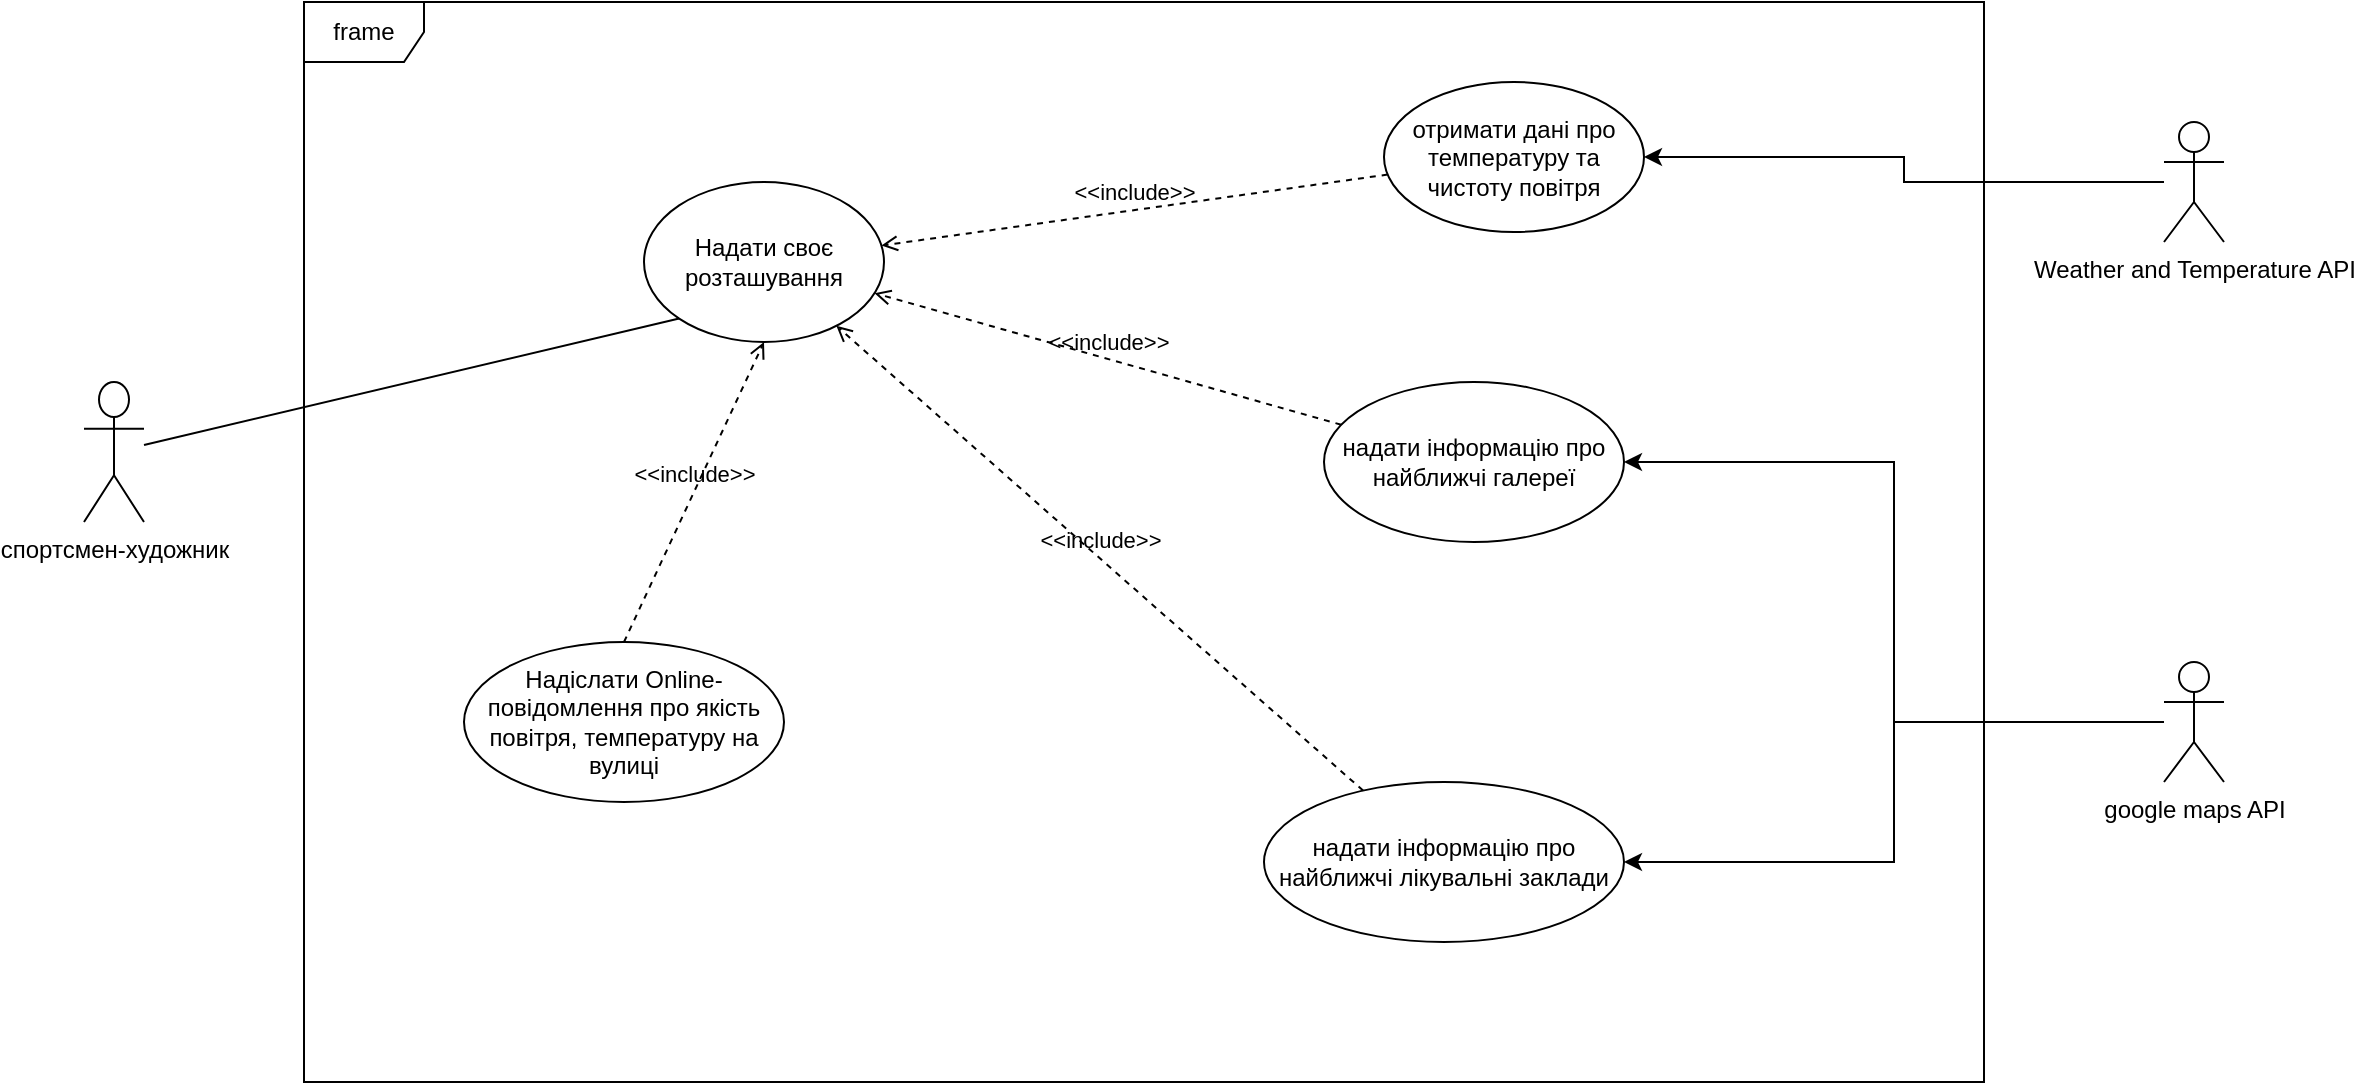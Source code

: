 <mxfile version="13.7.9" type="device"><diagram id="VdUXqcxl2JycAPXv4gXY" name="Страница 1"><mxGraphModel dx="1422" dy="822" grid="1" gridSize="10" guides="1" tooltips="1" connect="1" arrows="1" fold="1" page="1" pageScale="1" pageWidth="827" pageHeight="1169" math="0" shadow="0"><root><mxCell id="0"/><mxCell id="1" parent="0"/><mxCell id="aoyUcqmxxvZJz4PrmxLE-1" value="frame" style="shape=umlFrame;whiteSpace=wrap;html=1;" vertex="1" parent="1"><mxGeometry x="230" y="380" width="840" height="540" as="geometry"/></mxCell><mxCell id="aoyUcqmxxvZJz4PrmxLE-10" value="спортсмен-художник" style="shape=umlActor;verticalLabelPosition=bottom;verticalAlign=top;html=1;outlineConnect=0;" vertex="1" parent="1"><mxGeometry x="120" y="570" width="30" height="70" as="geometry"/></mxCell><mxCell id="aoyUcqmxxvZJz4PrmxLE-12" value="Надати своє&lt;br&gt;розташування" style="ellipse;whiteSpace=wrap;html=1;" vertex="1" parent="1"><mxGeometry x="400" y="470" width="120" height="80" as="geometry"/></mxCell><mxCell id="aoyUcqmxxvZJz4PrmxLE-13" value="отримати дані про температуру та чистоту повітря" style="ellipse;whiteSpace=wrap;html=1;" vertex="1" parent="1"><mxGeometry x="770" y="420" width="130" height="75" as="geometry"/></mxCell><mxCell id="aoyUcqmxxvZJz4PrmxLE-14" value="надати інформацію про найближчі галереї" style="ellipse;whiteSpace=wrap;html=1;" vertex="1" parent="1"><mxGeometry x="740" y="570" width="150" height="80" as="geometry"/></mxCell><mxCell id="aoyUcqmxxvZJz4PrmxLE-15" value="надати інформацію про найближчі лікувальні заклади" style="ellipse;whiteSpace=wrap;html=1;" vertex="1" parent="1"><mxGeometry x="710" y="770" width="180" height="80" as="geometry"/></mxCell><mxCell id="aoyUcqmxxvZJz4PrmxLE-19" value="" style="endArrow=none;html=1;entryX=0;entryY=1;entryDx=0;entryDy=0;" edge="1" parent="1" source="aoyUcqmxxvZJz4PrmxLE-10" target="aoyUcqmxxvZJz4PrmxLE-12"><mxGeometry width="50" height="50" relative="1" as="geometry"><mxPoint x="680" y="640" as="sourcePoint"/><mxPoint x="730" y="590" as="targetPoint"/></mxGeometry></mxCell><mxCell id="aoyUcqmxxvZJz4PrmxLE-20" value="Надіслати Online-повідомлення про якість повітря, температуру на вулиці" style="ellipse;whiteSpace=wrap;html=1;" vertex="1" parent="1"><mxGeometry x="310" y="700" width="160" height="80" as="geometry"/></mxCell><mxCell id="aoyUcqmxxvZJz4PrmxLE-24" value="&amp;lt;&amp;lt;include&amp;gt;&amp;gt;" style="edgeStyle=none;html=1;endArrow=open;verticalAlign=bottom;dashed=1;labelBackgroundColor=none;exitX=0.5;exitY=0;exitDx=0;exitDy=0;entryX=0.5;entryY=1;entryDx=0;entryDy=0;" edge="1" parent="1" source="aoyUcqmxxvZJz4PrmxLE-20" target="aoyUcqmxxvZJz4PrmxLE-12"><mxGeometry width="160" relative="1" as="geometry"><mxPoint x="620" y="660" as="sourcePoint"/><mxPoint x="780" y="660" as="targetPoint"/></mxGeometry></mxCell><mxCell id="aoyUcqmxxvZJz4PrmxLE-25" value="&amp;lt;&amp;lt;include&amp;gt;&amp;gt;" style="edgeStyle=none;html=1;endArrow=open;verticalAlign=bottom;dashed=1;labelBackgroundColor=none;" edge="1" parent="1" source="aoyUcqmxxvZJz4PrmxLE-15" target="aoyUcqmxxvZJz4PrmxLE-12"><mxGeometry width="160" relative="1" as="geometry"><mxPoint x="620" y="660" as="sourcePoint"/><mxPoint x="780" y="660" as="targetPoint"/></mxGeometry></mxCell><mxCell id="aoyUcqmxxvZJz4PrmxLE-26" value="&amp;lt;&amp;lt;include&amp;gt;&amp;gt;" style="edgeStyle=none;html=1;endArrow=open;verticalAlign=bottom;dashed=1;labelBackgroundColor=none;" edge="1" parent="1" source="aoyUcqmxxvZJz4PrmxLE-14" target="aoyUcqmxxvZJz4PrmxLE-12"><mxGeometry width="160" relative="1" as="geometry"><mxPoint x="620" y="660" as="sourcePoint"/><mxPoint x="740" y="660" as="targetPoint"/></mxGeometry></mxCell><mxCell id="aoyUcqmxxvZJz4PrmxLE-27" value="&amp;lt;&amp;lt;include&amp;gt;&amp;gt;" style="edgeStyle=none;html=1;endArrow=open;verticalAlign=bottom;dashed=1;labelBackgroundColor=none;" edge="1" parent="1" source="aoyUcqmxxvZJz4PrmxLE-13" target="aoyUcqmxxvZJz4PrmxLE-12"><mxGeometry width="160" relative="1" as="geometry"><mxPoint x="620" y="660" as="sourcePoint"/><mxPoint x="780" y="660" as="targetPoint"/></mxGeometry></mxCell><mxCell id="aoyUcqmxxvZJz4PrmxLE-34" style="edgeStyle=orthogonalEdgeStyle;rounded=0;orthogonalLoop=1;jettySize=auto;html=1;entryX=1;entryY=0.5;entryDx=0;entryDy=0;" edge="1" parent="1" source="aoyUcqmxxvZJz4PrmxLE-29" target="aoyUcqmxxvZJz4PrmxLE-14"><mxGeometry relative="1" as="geometry"/></mxCell><mxCell id="aoyUcqmxxvZJz4PrmxLE-35" style="edgeStyle=orthogonalEdgeStyle;rounded=0;orthogonalLoop=1;jettySize=auto;html=1;" edge="1" parent="1" source="aoyUcqmxxvZJz4PrmxLE-29" target="aoyUcqmxxvZJz4PrmxLE-15"><mxGeometry relative="1" as="geometry"/></mxCell><mxCell id="aoyUcqmxxvZJz4PrmxLE-29" value="google maps API" style="shape=umlActor;verticalLabelPosition=bottom;verticalAlign=top;html=1;outlineConnect=0;" vertex="1" parent="1"><mxGeometry x="1160" y="710" width="30" height="60" as="geometry"/></mxCell><mxCell id="aoyUcqmxxvZJz4PrmxLE-31" style="edgeStyle=orthogonalEdgeStyle;rounded=0;orthogonalLoop=1;jettySize=auto;html=1;" edge="1" parent="1" source="aoyUcqmxxvZJz4PrmxLE-30" target="aoyUcqmxxvZJz4PrmxLE-13"><mxGeometry relative="1" as="geometry"/></mxCell><mxCell id="aoyUcqmxxvZJz4PrmxLE-30" value="Weather and Temperature API" style="shape=umlActor;verticalLabelPosition=bottom;verticalAlign=top;html=1;outlineConnect=0;" vertex="1" parent="1"><mxGeometry x="1160" y="440" width="30" height="60" as="geometry"/></mxCell></root></mxGraphModel></diagram></mxfile>